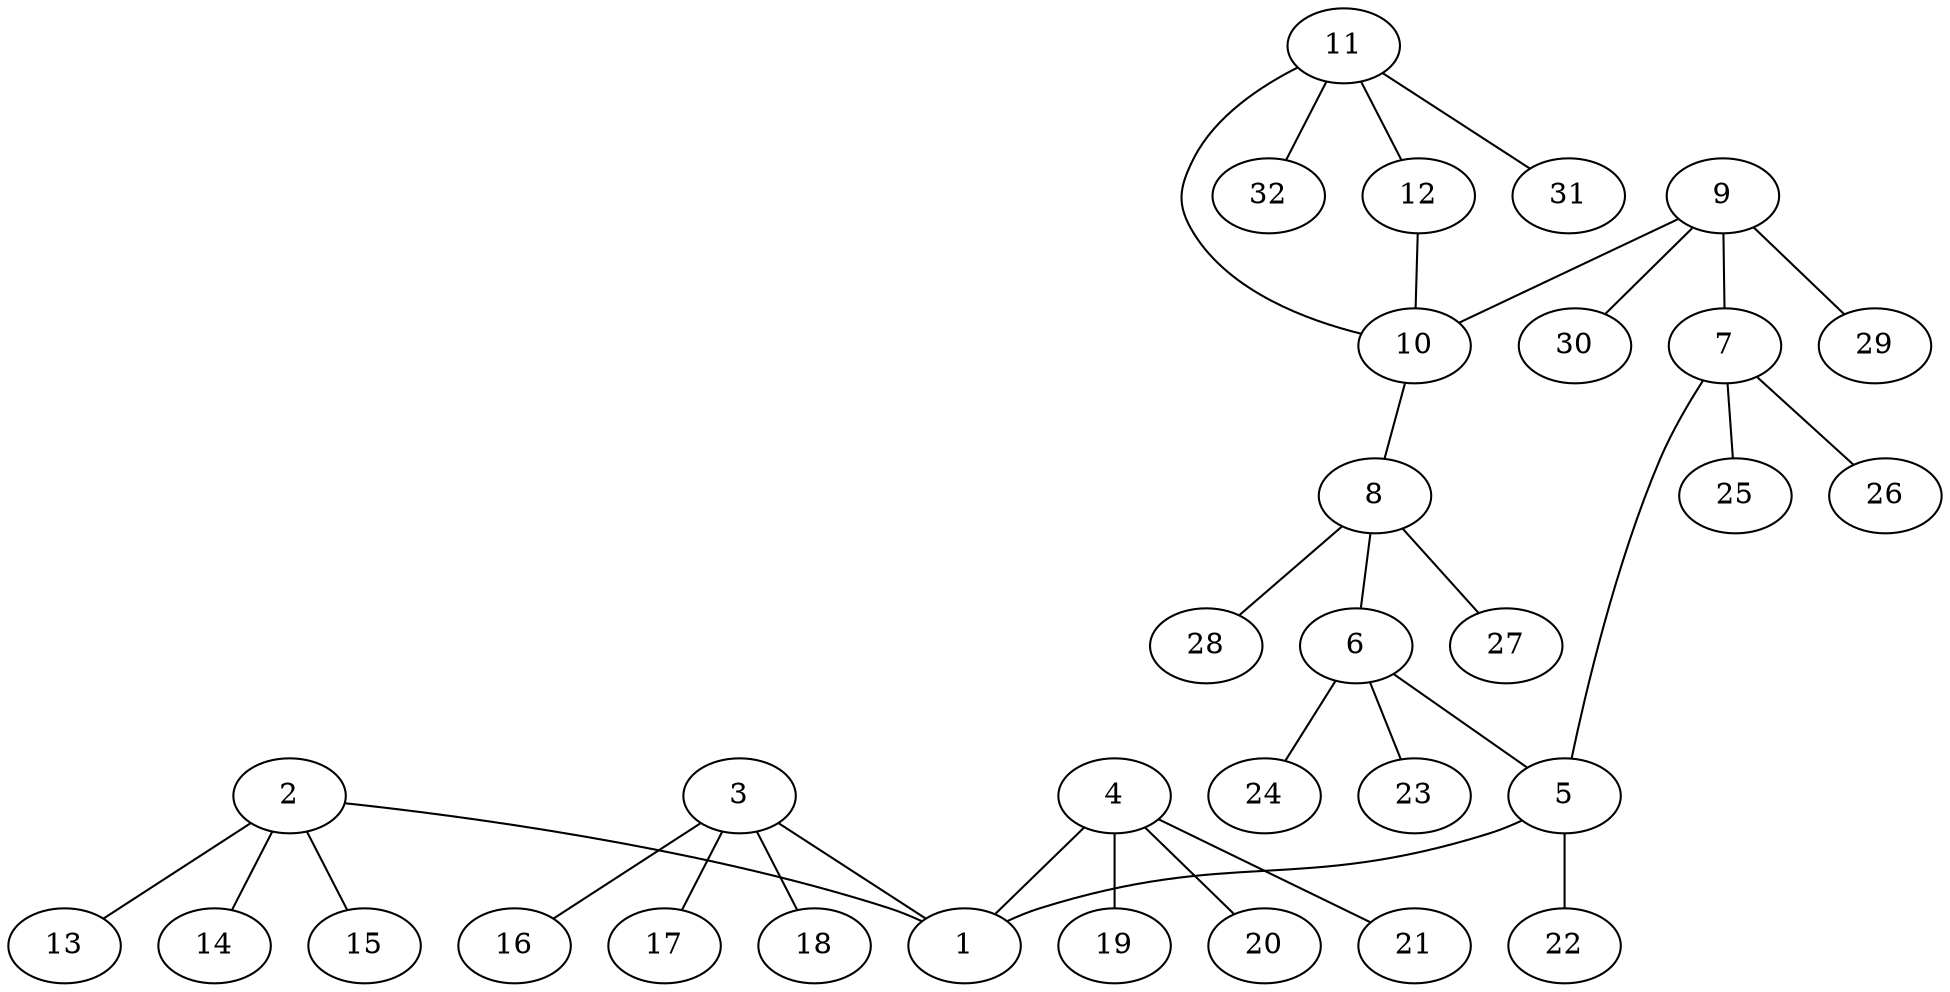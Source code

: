 graph molecule_3393 {
	1	 [chem=C];
	2	 [chem=C];
	2 -- 1	 [valence=1];
	13	 [chem=H];
	2 -- 13	 [valence=1];
	14	 [chem=H];
	2 -- 14	 [valence=1];
	15	 [chem=H];
	2 -- 15	 [valence=1];
	3	 [chem=C];
	3 -- 1	 [valence=1];
	16	 [chem=H];
	3 -- 16	 [valence=1];
	17	 [chem=H];
	3 -- 17	 [valence=1];
	18	 [chem=H];
	3 -- 18	 [valence=1];
	4	 [chem=C];
	4 -- 1	 [valence=1];
	19	 [chem=H];
	4 -- 19	 [valence=1];
	20	 [chem=H];
	4 -- 20	 [valence=1];
	21	 [chem=H];
	4 -- 21	 [valence=1];
	5	 [chem=C];
	5 -- 1	 [valence=1];
	22	 [chem=H];
	5 -- 22	 [valence=1];
	6	 [chem=C];
	6 -- 5	 [valence=1];
	23	 [chem=H];
	6 -- 23	 [valence=1];
	24	 [chem=H];
	6 -- 24	 [valence=1];
	7	 [chem=C];
	7 -- 5	 [valence=1];
	25	 [chem=H];
	7 -- 25	 [valence=1];
	26	 [chem=H];
	7 -- 26	 [valence=1];
	8	 [chem=C];
	8 -- 6	 [valence=1];
	27	 [chem=H];
	8 -- 27	 [valence=1];
	28	 [chem=H];
	8 -- 28	 [valence=1];
	9	 [chem=C];
	9 -- 7	 [valence=1];
	10	 [chem=C];
	9 -- 10	 [valence=1];
	29	 [chem=H];
	9 -- 29	 [valence=1];
	30	 [chem=H];
	9 -- 30	 [valence=1];
	10 -- 8	 [valence=1];
	11	 [chem=C];
	11 -- 10	 [valence=1];
	12	 [chem=O];
	11 -- 12	 [valence=1];
	31	 [chem=H];
	11 -- 31	 [valence=1];
	32	 [chem=H];
	11 -- 32	 [valence=1];
	12 -- 10	 [valence=1];
}
